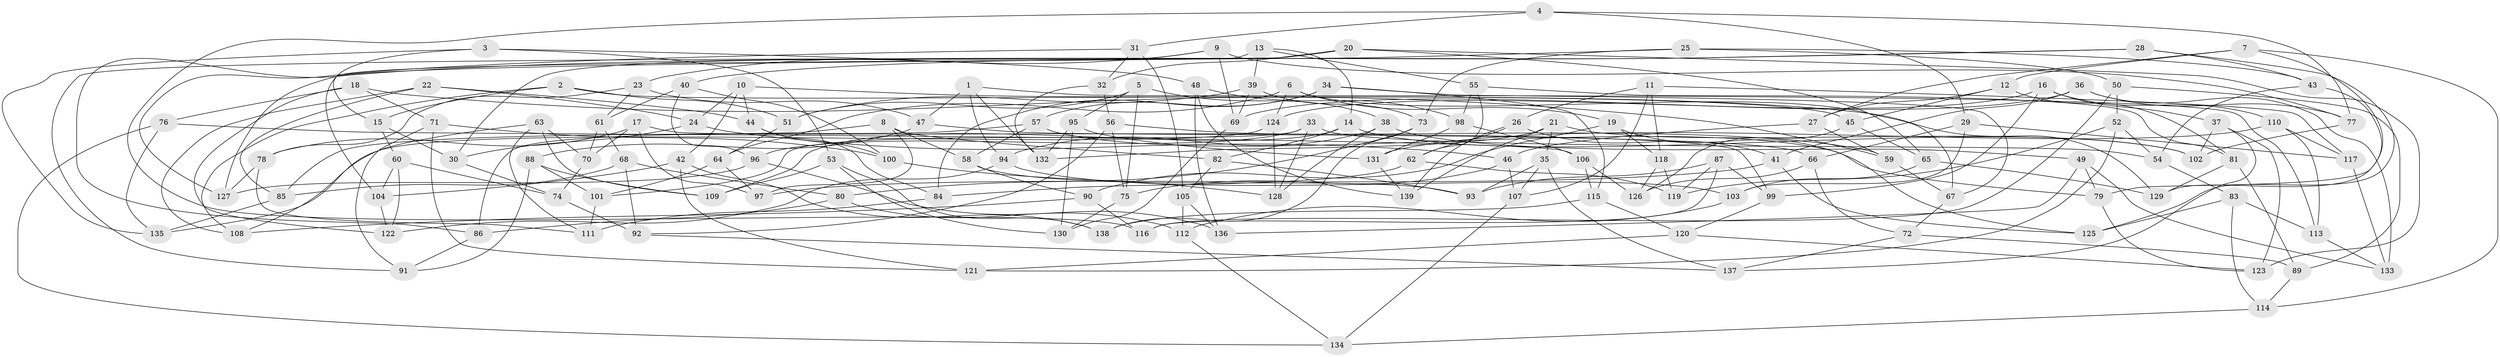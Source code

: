 // coarse degree distribution, {6: 0.24742268041237114, 4: 0.6391752577319587, 8: 0.05154639175257732, 5: 0.020618556701030927, 10: 0.020618556701030927, 3: 0.020618556701030927}
// Generated by graph-tools (version 1.1) at 2025/20/03/04/25 18:20:48]
// undirected, 139 vertices, 278 edges
graph export_dot {
graph [start="1"]
  node [color=gray90,style=filled];
  1;
  2;
  3;
  4;
  5;
  6;
  7;
  8;
  9;
  10;
  11;
  12;
  13;
  14;
  15;
  16;
  17;
  18;
  19;
  20;
  21;
  22;
  23;
  24;
  25;
  26;
  27;
  28;
  29;
  30;
  31;
  32;
  33;
  34;
  35;
  36;
  37;
  38;
  39;
  40;
  41;
  42;
  43;
  44;
  45;
  46;
  47;
  48;
  49;
  50;
  51;
  52;
  53;
  54;
  55;
  56;
  57;
  58;
  59;
  60;
  61;
  62;
  63;
  64;
  65;
  66;
  67;
  68;
  69;
  70;
  71;
  72;
  73;
  74;
  75;
  76;
  77;
  78;
  79;
  80;
  81;
  82;
  83;
  84;
  85;
  86;
  87;
  88;
  89;
  90;
  91;
  92;
  93;
  94;
  95;
  96;
  97;
  98;
  99;
  100;
  101;
  102;
  103;
  104;
  105;
  106;
  107;
  108;
  109;
  110;
  111;
  112;
  113;
  114;
  115;
  116;
  117;
  118;
  119;
  120;
  121;
  122;
  123;
  124;
  125;
  126;
  127;
  128;
  129;
  130;
  131;
  132;
  133;
  134;
  135;
  136;
  137;
  138;
  139;
  1 -- 113;
  1 -- 47;
  1 -- 94;
  1 -- 132;
  2 -- 45;
  2 -- 108;
  2 -- 51;
  2 -- 15;
  3 -- 48;
  3 -- 53;
  3 -- 15;
  3 -- 135;
  4 -- 31;
  4 -- 29;
  4 -- 77;
  4 -- 116;
  5 -- 51;
  5 -- 75;
  5 -- 38;
  5 -- 95;
  6 -- 19;
  6 -- 64;
  6 -- 124;
  6 -- 67;
  7 -- 27;
  7 -- 114;
  7 -- 12;
  7 -- 79;
  8 -- 97;
  8 -- 82;
  8 -- 58;
  8 -- 86;
  9 -- 30;
  9 -- 77;
  9 -- 23;
  9 -- 69;
  10 -- 24;
  10 -- 42;
  10 -- 44;
  10 -- 129;
  11 -- 118;
  11 -- 26;
  11 -- 117;
  11 -- 107;
  12 -- 45;
  12 -- 81;
  12 -- 27;
  13 -- 55;
  13 -- 104;
  13 -- 14;
  13 -- 39;
  14 -- 109;
  14 -- 82;
  14 -- 102;
  15 -- 60;
  15 -- 30;
  16 -- 37;
  16 -- 124;
  16 -- 110;
  16 -- 99;
  17 -- 97;
  17 -- 78;
  17 -- 70;
  17 -- 99;
  18 -- 59;
  18 -- 76;
  18 -- 122;
  18 -- 71;
  19 -- 118;
  19 -- 125;
  19 -- 90;
  20 -- 65;
  20 -- 123;
  20 -- 32;
  20 -- 91;
  21 -- 35;
  21 -- 102;
  21 -- 139;
  21 -- 132;
  22 -- 85;
  22 -- 108;
  22 -- 24;
  22 -- 44;
  23 -- 78;
  23 -- 61;
  23 -- 47;
  24 -- 30;
  24 -- 46;
  25 -- 127;
  25 -- 73;
  25 -- 43;
  25 -- 50;
  26 -- 41;
  26 -- 139;
  26 -- 62;
  27 -- 59;
  27 -- 46;
  28 -- 125;
  28 -- 43;
  28 -- 40;
  28 -- 86;
  29 -- 103;
  29 -- 117;
  29 -- 66;
  30 -- 74;
  31 -- 32;
  31 -- 105;
  31 -- 127;
  32 -- 56;
  32 -- 132;
  33 -- 101;
  33 -- 54;
  33 -- 96;
  33 -- 128;
  34 -- 57;
  34 -- 67;
  34 -- 115;
  34 -- 84;
  35 -- 107;
  35 -- 93;
  35 -- 137;
  36 -- 77;
  36 -- 41;
  36 -- 69;
  36 -- 133;
  37 -- 137;
  37 -- 123;
  37 -- 102;
  38 -- 94;
  38 -- 128;
  38 -- 49;
  39 -- 73;
  39 -- 51;
  39 -- 69;
  40 -- 100;
  40 -- 61;
  40 -- 96;
  41 -- 125;
  41 -- 97;
  42 -- 138;
  42 -- 121;
  42 -- 104;
  43 -- 54;
  43 -- 129;
  44 -- 84;
  44 -- 100;
  45 -- 126;
  45 -- 65;
  46 -- 107;
  46 -- 75;
  47 -- 66;
  47 -- 88;
  48 -- 139;
  48 -- 136;
  48 -- 98;
  49 -- 133;
  49 -- 136;
  49 -- 79;
  50 -- 89;
  50 -- 52;
  50 -- 116;
  51 -- 64;
  52 -- 54;
  52 -- 119;
  52 -- 121;
  53 -- 130;
  53 -- 109;
  53 -- 138;
  54 -- 83;
  55 -- 62;
  55 -- 81;
  55 -- 98;
  56 -- 59;
  56 -- 92;
  56 -- 75;
  57 -- 85;
  57 -- 58;
  57 -- 79;
  58 -- 93;
  58 -- 90;
  59 -- 67;
  60 -- 74;
  60 -- 104;
  60 -- 122;
  61 -- 70;
  61 -- 68;
  62 -- 119;
  62 -- 84;
  63 -- 111;
  63 -- 70;
  63 -- 108;
  63 -- 109;
  64 -- 101;
  64 -- 97;
  65 -- 129;
  65 -- 103;
  66 -- 126;
  66 -- 72;
  67 -- 72;
  68 -- 92;
  68 -- 80;
  68 -- 85;
  69 -- 130;
  70 -- 74;
  71 -- 100;
  71 -- 121;
  71 -- 91;
  72 -- 89;
  72 -- 137;
  73 -- 80;
  73 -- 138;
  74 -- 92;
  75 -- 130;
  76 -- 134;
  76 -- 135;
  76 -- 106;
  77 -- 102;
  78 -- 111;
  78 -- 127;
  79 -- 123;
  80 -- 112;
  80 -- 86;
  81 -- 129;
  81 -- 89;
  82 -- 105;
  82 -- 93;
  83 -- 114;
  83 -- 113;
  83 -- 125;
  84 -- 111;
  85 -- 135;
  86 -- 91;
  87 -- 119;
  87 -- 99;
  87 -- 93;
  87 -- 116;
  88 -- 91;
  88 -- 109;
  88 -- 101;
  89 -- 114;
  90 -- 108;
  90 -- 116;
  92 -- 137;
  94 -- 122;
  94 -- 103;
  95 -- 131;
  95 -- 130;
  95 -- 132;
  96 -- 127;
  96 -- 136;
  98 -- 106;
  98 -- 131;
  99 -- 120;
  100 -- 128;
  101 -- 111;
  103 -- 112;
  104 -- 122;
  105 -- 136;
  105 -- 112;
  106 -- 126;
  106 -- 115;
  107 -- 134;
  110 -- 117;
  110 -- 131;
  110 -- 113;
  112 -- 134;
  113 -- 133;
  114 -- 134;
  115 -- 138;
  115 -- 120;
  117 -- 133;
  118 -- 119;
  118 -- 126;
  120 -- 123;
  120 -- 121;
  124 -- 135;
  124 -- 128;
  131 -- 139;
}
